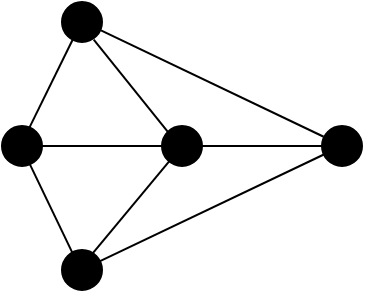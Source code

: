 <mxfile version="14.5.1" type="device"><diagram id="KSGEH8ivpqQxIiC3utNV" name="Page-1"><mxGraphModel dx="527" dy="384" grid="1" gridSize="10" guides="1" tooltips="1" connect="1" arrows="1" fold="1" page="1" pageScale="1" pageWidth="850" pageHeight="1100" math="0" shadow="0"><root><mxCell id="0"/><mxCell id="1" parent="0"/><mxCell id="yvPj_D0YnHiBKPP2jhRI-7" style="rounded=0;orthogonalLoop=1;jettySize=auto;html=1;exitX=0.281;exitY=0.913;exitDx=0;exitDy=0;endArrow=none;endFill=0;exitPerimeter=0;entryX=0.67;entryY=0.073;entryDx=0;entryDy=0;entryPerimeter=0;" edge="1" parent="1" source="yvPj_D0YnHiBKPP2jhRI-2" target="yvPj_D0YnHiBKPP2jhRI-3"><mxGeometry relative="1" as="geometry"><mxPoint x="340" y="303" as="targetPoint"/></mxGeometry></mxCell><mxCell id="yvPj_D0YnHiBKPP2jhRI-12" style="edgeStyle=none;rounded=0;orthogonalLoop=1;jettySize=auto;html=1;exitX=0.974;exitY=0.708;exitDx=0;exitDy=0;entryX=0.042;entryY=0.269;entryDx=0;entryDy=0;endArrow=none;endFill=0;exitPerimeter=0;entryPerimeter=0;" edge="1" parent="1" source="yvPj_D0YnHiBKPP2jhRI-2" target="yvPj_D0YnHiBKPP2jhRI-5"><mxGeometry relative="1" as="geometry"/></mxCell><mxCell id="yvPj_D0YnHiBKPP2jhRI-2" value="" style="ellipse;whiteSpace=wrap;html=1;aspect=fixed;fillColor=#000000;" vertex="1" parent="1"><mxGeometry x="355" y="242" width="20" height="20" as="geometry"/></mxCell><mxCell id="yvPj_D0YnHiBKPP2jhRI-8" style="edgeStyle=none;rounded=0;orthogonalLoop=1;jettySize=auto;html=1;exitX=0.686;exitY=0.933;exitDx=0;exitDy=0;entryX=0.267;entryY=0.085;entryDx=0;entryDy=0;entryPerimeter=0;endArrow=none;endFill=0;exitPerimeter=0;" edge="1" parent="1" source="yvPj_D0YnHiBKPP2jhRI-3" target="yvPj_D0YnHiBKPP2jhRI-6"><mxGeometry relative="1" as="geometry"/></mxCell><mxCell id="yvPj_D0YnHiBKPP2jhRI-14" style="edgeStyle=none;rounded=0;orthogonalLoop=1;jettySize=auto;html=1;entryX=0;entryY=0.5;entryDx=0;entryDy=0;endArrow=none;endFill=0;" edge="1" parent="1" source="yvPj_D0YnHiBKPP2jhRI-3" target="yvPj_D0YnHiBKPP2jhRI-4"><mxGeometry relative="1" as="geometry"/></mxCell><mxCell id="yvPj_D0YnHiBKPP2jhRI-3" value="" style="ellipse;whiteSpace=wrap;html=1;aspect=fixed;fillColor=#000000;" vertex="1" parent="1"><mxGeometry x="325" y="304" width="20" height="20" as="geometry"/></mxCell><mxCell id="yvPj_D0YnHiBKPP2jhRI-10" style="edgeStyle=none;rounded=0;orthogonalLoop=1;jettySize=auto;html=1;exitX=0;exitY=0;exitDx=0;exitDy=0;endArrow=none;endFill=0;entryX=0.793;entryY=0.941;entryDx=0;entryDy=0;entryPerimeter=0;" edge="1" parent="1" source="yvPj_D0YnHiBKPP2jhRI-4" target="yvPj_D0YnHiBKPP2jhRI-2"><mxGeometry relative="1" as="geometry"><mxPoint x="372" y="259" as="targetPoint"/></mxGeometry></mxCell><mxCell id="yvPj_D0YnHiBKPP2jhRI-11" style="edgeStyle=none;rounded=0;orthogonalLoop=1;jettySize=auto;html=1;exitX=1;exitY=0.5;exitDx=0;exitDy=0;entryX=0;entryY=0.5;entryDx=0;entryDy=0;endArrow=none;endFill=0;" edge="1" parent="1" source="yvPj_D0YnHiBKPP2jhRI-4" target="yvPj_D0YnHiBKPP2jhRI-5"><mxGeometry relative="1" as="geometry"/></mxCell><mxCell id="yvPj_D0YnHiBKPP2jhRI-4" value="" style="ellipse;whiteSpace=wrap;html=1;aspect=fixed;fillColor=#000000;" vertex="1" parent="1"><mxGeometry x="405" y="304" width="20" height="20" as="geometry"/></mxCell><mxCell id="yvPj_D0YnHiBKPP2jhRI-13" style="edgeStyle=none;rounded=0;orthogonalLoop=1;jettySize=auto;html=1;exitX=0.06;exitY=0.706;exitDx=0;exitDy=0;entryX=0.951;entryY=0.276;entryDx=0;entryDy=0;endArrow=none;endFill=0;exitPerimeter=0;entryPerimeter=0;" edge="1" parent="1" source="yvPj_D0YnHiBKPP2jhRI-5" target="yvPj_D0YnHiBKPP2jhRI-6"><mxGeometry relative="1" as="geometry"/></mxCell><mxCell id="yvPj_D0YnHiBKPP2jhRI-5" value="" style="ellipse;whiteSpace=wrap;html=1;aspect=fixed;fillColor=#000000;" vertex="1" parent="1"><mxGeometry x="485" y="304" width="20" height="20" as="geometry"/></mxCell><mxCell id="yvPj_D0YnHiBKPP2jhRI-9" style="edgeStyle=none;rounded=0;orthogonalLoop=1;jettySize=auto;html=1;exitX=0.751;exitY=0.103;exitDx=0;exitDy=0;entryX=0.205;entryY=0.855;entryDx=0;entryDy=0;endArrow=none;endFill=0;exitPerimeter=0;entryPerimeter=0;" edge="1" parent="1" source="yvPj_D0YnHiBKPP2jhRI-6" target="yvPj_D0YnHiBKPP2jhRI-4"><mxGeometry relative="1" as="geometry"/></mxCell><mxCell id="yvPj_D0YnHiBKPP2jhRI-6" value="" style="ellipse;whiteSpace=wrap;html=1;aspect=fixed;fillColor=#000000;" vertex="1" parent="1"><mxGeometry x="355" y="366" width="20" height="20" as="geometry"/></mxCell></root></mxGraphModel></diagram></mxfile>